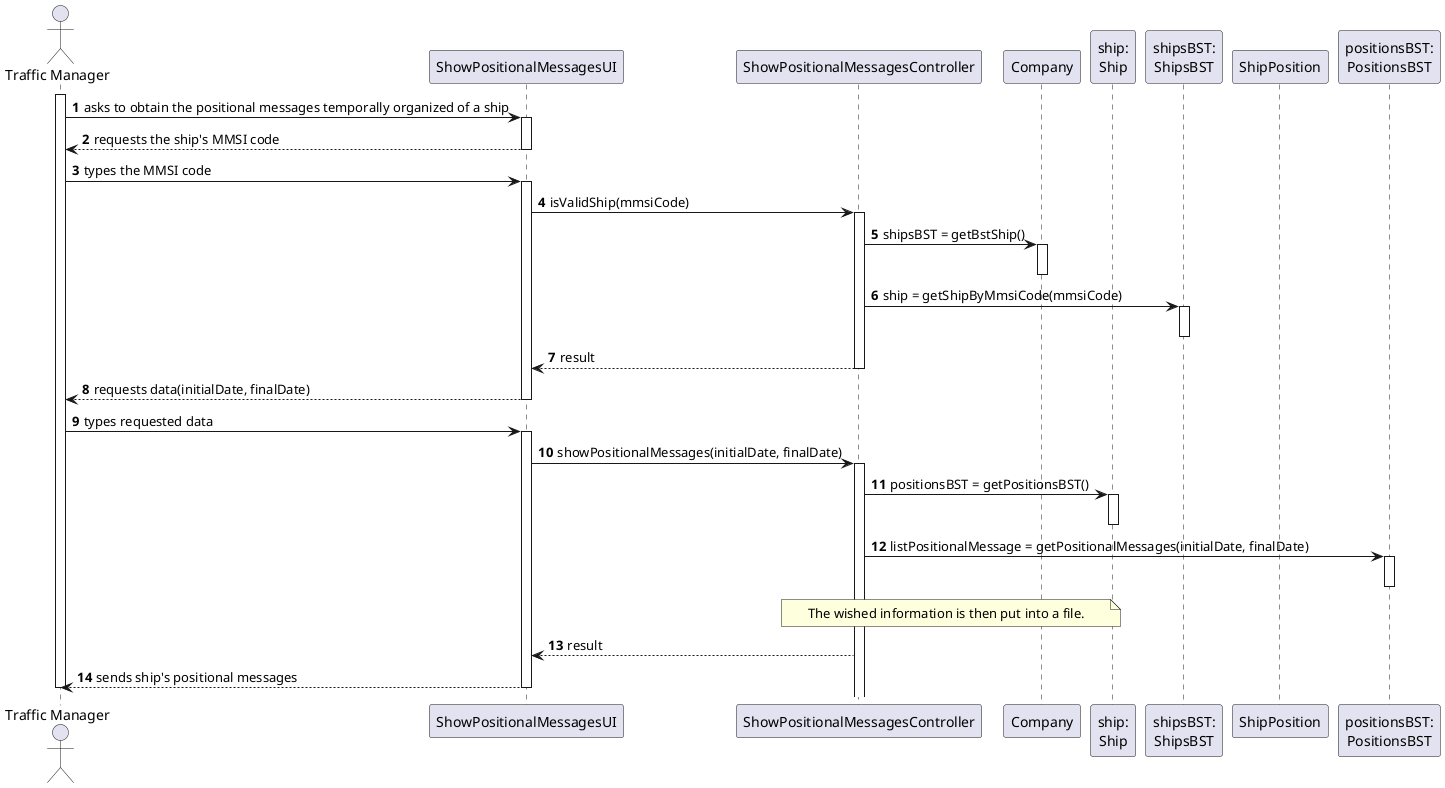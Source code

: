 @startuml

autonumber
actor "Traffic Manager" as TM

participant "ShowPositionalMessagesUI" as UI
participant "ShowPositionalMessagesController" as CTRL
participant "Company" as COMP
participant "ship:\nShip" as S
participant "shipsBST:\nShipsBST" as BstShip
participant "ShipPosition" as SP
participant "positionsBST:\nPositionsBST" as BstPosition
/'participant "vesselType:\nVesselType" as VESSEL_TYPE'/
/'participant "messagesWithVesselType:\nMap<String, List<String>>" as MAP'/


activate TM
TM -> "UI" : asks to obtain the positional messages temporally organized of a ship
activate "UI"
"UI" --> TM : requests the ship's MMSI code
deactivate "UI"
TM -> "UI" : types the MMSI code
activate "UI"
UI -> CTRL : isValidShip(mmsiCode)
activate CTRL
CTRL -> COMP : shipsBST = getBstShip()
activate COMP
deactivate COMP
CTRL -> BstShip : ship = getShipByMmsiCode(mmsiCode)
activate BstShip
deactivate BstShip
CTRL --> UI : result
deactivate CTRL
"UI" --> TM : requests data(initialDate, finalDate)
deactivate "UI"
TM -> "UI" : types requested data
activate "UI"
UI -> CTRL : showPositionalMessages(initialDate, finalDate)
activate CTRL
CTRL -> S : positionsBST = getPositionsBST()
activate S
deactivate S
CTRL -> BstPosition : listPositionalMessage = getPositionalMessages(initialDate, finalDate)
activate BstPosition
deactivate BstPosition
/'CTRL -> S : vesselType = getVesselType()
activate S
deactivate S'/
/'CTRL --> MAP** : create()'/
note over CTRL, COMP
The wished information is then put into a file.
end note
CTRL --> UI : result
"UI" --> TM : sends ship's positional messages

deactivate "UI"

deactivate TM

@enduml